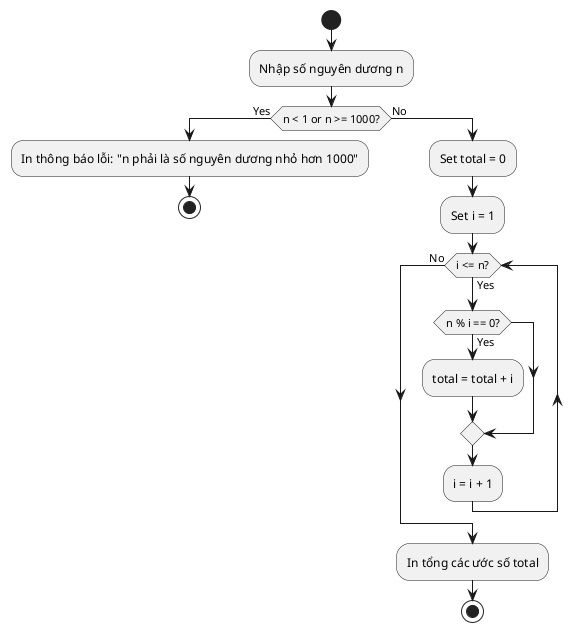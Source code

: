 @startuml 1b
start
:Nhập số nguyên dương n;
if (n < 1 or n >= 1000?) then (Yes)
:In thông báo lỗi: "n phải là số nguyên dương nhỏ hơn 1000";
stop
else (No)
:Set total = 0;
:Set i = 1;
while (i <= n?) is (Yes)
if (n % i == 0?) then (Yes)
:total = total + i;
endif
:i = i + 1;
endwhile (No)
:In tổng các ước số total;
stop
@enduml

